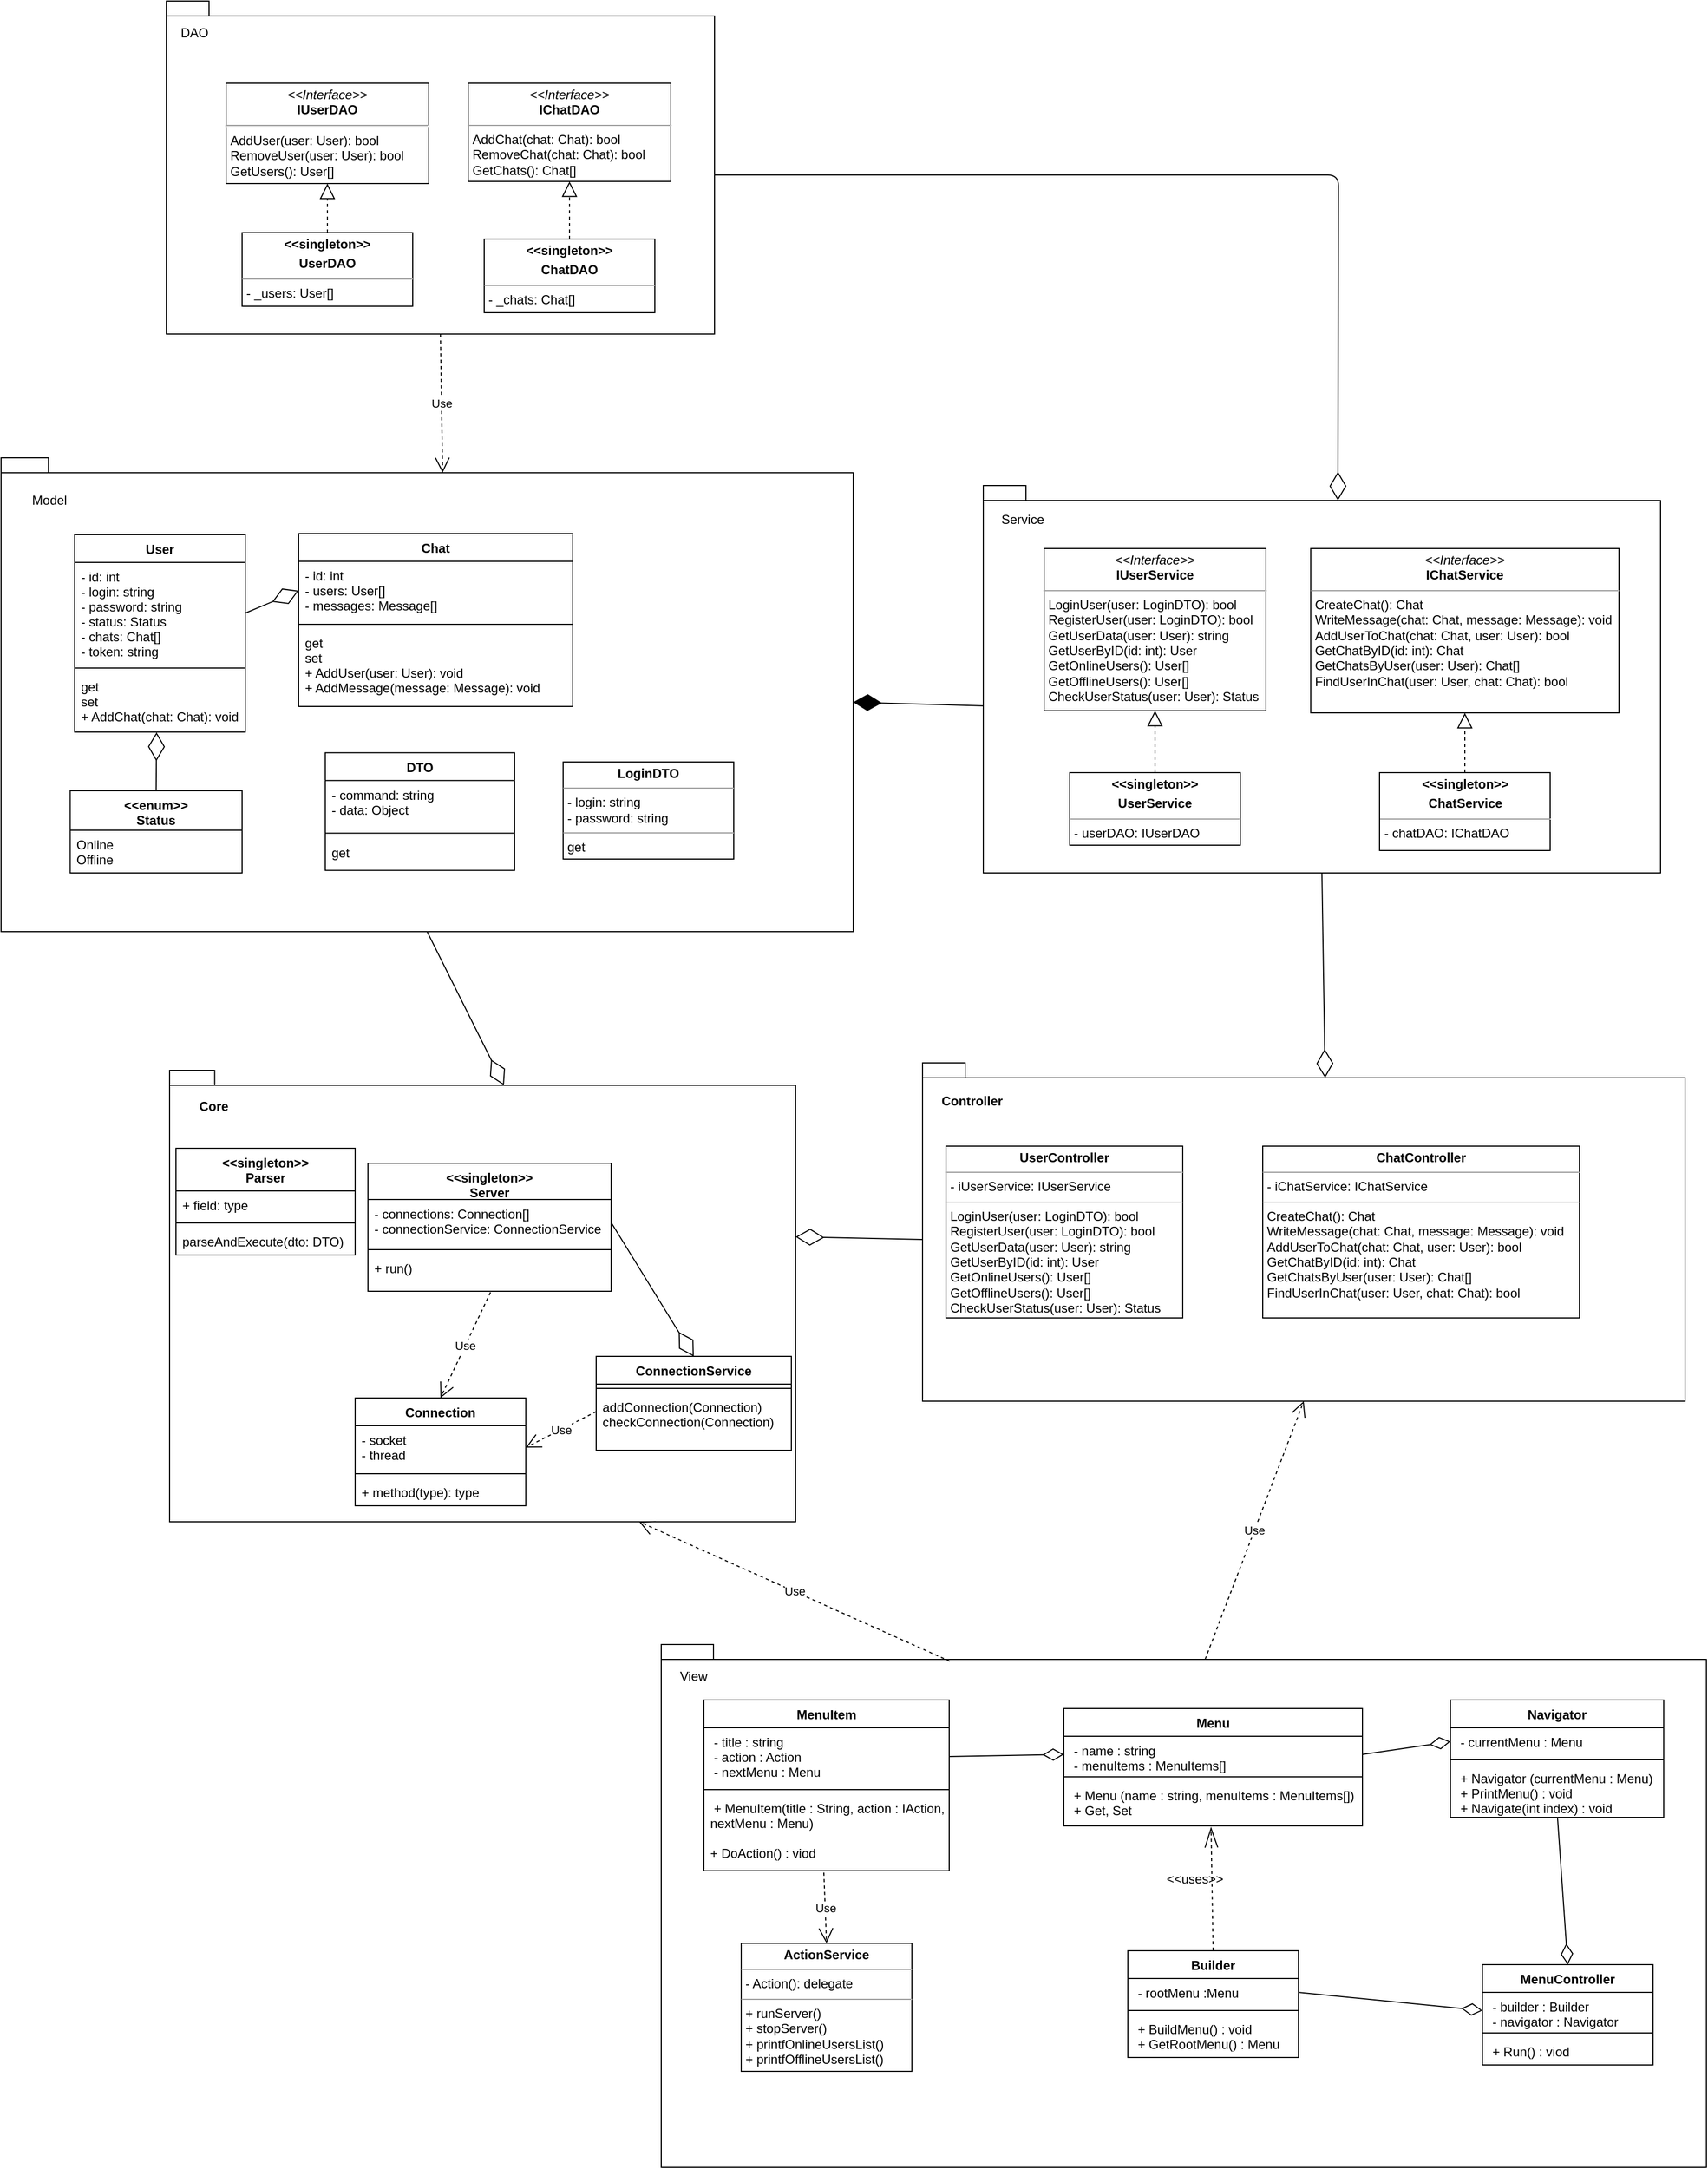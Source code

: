 <mxfile version="12.6.5" type="device"><diagram id="kiEcuLjf6N3Q2EU-FBLs" name="Страница 1"><mxGraphModel dx="1826" dy="1280" grid="0" gridSize="10" guides="1" tooltips="1" connect="1" arrows="1" fold="1" page="0" pageScale="1" pageWidth="850" pageHeight="1100" math="0" shadow="0"><root><mxCell id="0"/><mxCell id="1" parent="0"/><mxCell id="7y29lRlnEOinnh72YiJq-1" value="" style="group" parent="1" vertex="1" connectable="0"><mxGeometry x="915" y="705" width="715" height="317" as="geometry"/></mxCell><mxCell id="4r-FscN_zs-Lbus5w258-18" value="" style="shape=folder;fontStyle=1;spacingTop=10;tabWidth=40;tabHeight=14;tabPosition=left;html=1;" parent="7y29lRlnEOinnh72YiJq-1" vertex="1"><mxGeometry width="715" height="317" as="geometry"/></mxCell><mxCell id="4r-FscN_zs-Lbus5w258-19" value="&lt;b&gt;Controller&lt;/b&gt;" style="text;html=1;align=center;verticalAlign=middle;resizable=0;points=[];autosize=1;" parent="7y29lRlnEOinnh72YiJq-1" vertex="1"><mxGeometry x="12" y="27" width="67" height="18" as="geometry"/></mxCell><mxCell id="ElW2jTiIY2IO2_LXhHRh-6" value="" style="group" parent="1" vertex="1" connectable="0"><mxGeometry x="51" y="138" width="799" height="444" as="geometry"/></mxCell><mxCell id="ElW2jTiIY2IO2_LXhHRh-4" value="" style="shape=folder;fontStyle=1;spacingTop=10;tabWidth=40;tabHeight=14;tabPosition=left;html=1;" parent="ElW2jTiIY2IO2_LXhHRh-6" vertex="1"><mxGeometry width="799" height="444" as="geometry"/></mxCell><mxCell id="ElW2jTiIY2IO2_LXhHRh-5" value="Model" style="text;html=1;strokeColor=none;fillColor=none;align=center;verticalAlign=middle;whiteSpace=wrap;rounded=0;" parent="ElW2jTiIY2IO2_LXhHRh-6" vertex="1"><mxGeometry x="25.349" y="29.39" width="40.558" height="20.993" as="geometry"/></mxCell><mxCell id="pFLR68CZF7NKNV6ZH1vd-1" value="User" style="swimlane;fontStyle=1;align=center;verticalAlign=top;childLayout=stackLayout;horizontal=1;startSize=26;horizontalStack=0;resizeParent=1;resizeParentMax=0;resizeLast=0;collapsible=1;marginBottom=0;" parent="1" vertex="1"><mxGeometry x="120" y="210" width="160" height="185" as="geometry"/></mxCell><mxCell id="pFLR68CZF7NKNV6ZH1vd-2" value="- id: int&#10;- login: string&#10;- password: string&#10;- status: Status&#10;- chats: Chat[]&#10;- token: string" style="text;strokeColor=none;fillColor=none;align=left;verticalAlign=top;spacingLeft=4;spacingRight=4;overflow=hidden;rotatable=0;points=[[0,0.5],[1,0.5]];portConstraint=eastwest;" parent="pFLR68CZF7NKNV6ZH1vd-1" vertex="1"><mxGeometry y="26" width="160" height="95" as="geometry"/></mxCell><mxCell id="pFLR68CZF7NKNV6ZH1vd-3" value="" style="line;strokeWidth=1;fillColor=none;align=left;verticalAlign=middle;spacingTop=-1;spacingLeft=3;spacingRight=3;rotatable=0;labelPosition=right;points=[];portConstraint=eastwest;" parent="pFLR68CZF7NKNV6ZH1vd-1" vertex="1"><mxGeometry y="121" width="160" height="8" as="geometry"/></mxCell><mxCell id="pFLR68CZF7NKNV6ZH1vd-4" value="get&#10;set&#10;+ AddChat(chat: Chat): void&#10;" style="text;strokeColor=none;fillColor=none;align=left;verticalAlign=top;spacingLeft=4;spacingRight=4;overflow=hidden;rotatable=0;points=[[0,0.5],[1,0.5]];portConstraint=eastwest;" parent="pFLR68CZF7NKNV6ZH1vd-1" vertex="1"><mxGeometry y="129" width="160" height="56" as="geometry"/></mxCell><mxCell id="pFLR68CZF7NKNV6ZH1vd-5" value="Chat" style="swimlane;fontStyle=1;align=center;verticalAlign=top;childLayout=stackLayout;horizontal=1;startSize=26;horizontalStack=0;resizeParent=1;resizeParentMax=0;resizeLast=0;collapsible=1;marginBottom=0;" parent="1" vertex="1"><mxGeometry x="330" y="209" width="257" height="162" as="geometry"/></mxCell><mxCell id="pFLR68CZF7NKNV6ZH1vd-6" value="- id: int&#10;- users: User[]&#10;- messages: Message[]" style="text;strokeColor=none;fillColor=none;align=left;verticalAlign=top;spacingLeft=4;spacingRight=4;overflow=hidden;rotatable=0;points=[[0,0.5],[1,0.5]];portConstraint=eastwest;" parent="pFLR68CZF7NKNV6ZH1vd-5" vertex="1"><mxGeometry y="26" width="257" height="55" as="geometry"/></mxCell><mxCell id="pFLR68CZF7NKNV6ZH1vd-7" value="" style="line;strokeWidth=1;fillColor=none;align=left;verticalAlign=middle;spacingTop=-1;spacingLeft=3;spacingRight=3;rotatable=0;labelPosition=right;points=[];portConstraint=eastwest;" parent="pFLR68CZF7NKNV6ZH1vd-5" vertex="1"><mxGeometry y="81" width="257" height="8" as="geometry"/></mxCell><mxCell id="pFLR68CZF7NKNV6ZH1vd-8" value="get&#10;set&#10;+ AddUser(user: User): void&#10;+ AddMessage(message: Message): void" style="text;strokeColor=none;fillColor=none;align=left;verticalAlign=top;spacingLeft=4;spacingRight=4;overflow=hidden;rotatable=0;points=[[0,0.5],[1,0.5]];portConstraint=eastwest;" parent="pFLR68CZF7NKNV6ZH1vd-5" vertex="1"><mxGeometry y="89" width="257" height="73" as="geometry"/></mxCell><mxCell id="pFLR68CZF7NKNV6ZH1vd-9" value="Message" style="swimlane;fontStyle=1;align=center;verticalAlign=top;childLayout=stackLayout;horizontal=1;startSize=26;horizontalStack=0;resizeParent=1;resizeParentMax=0;resizeLast=0;collapsible=1;marginBottom=0;" parent="1" vertex="1"><mxGeometry x="1350" y="322" width="160" height="138" as="geometry"/></mxCell><mxCell id="pFLR68CZF7NKNV6ZH1vd-10" value="- id: int&#10;- time: DateTime&#10;- author: User&#10;- text: string" style="text;strokeColor=none;fillColor=none;align=left;verticalAlign=top;spacingLeft=4;spacingRight=4;overflow=hidden;rotatable=0;points=[[0,0.5],[1,0.5]];portConstraint=eastwest;" parent="pFLR68CZF7NKNV6ZH1vd-9" vertex="1"><mxGeometry y="26" width="160" height="66" as="geometry"/></mxCell><mxCell id="pFLR68CZF7NKNV6ZH1vd-11" value="" style="line;strokeWidth=1;fillColor=none;align=left;verticalAlign=middle;spacingTop=-1;spacingLeft=3;spacingRight=3;rotatable=0;labelPosition=right;points=[];portConstraint=eastwest;" parent="pFLR68CZF7NKNV6ZH1vd-9" vertex="1"><mxGeometry y="92" width="160" height="8" as="geometry"/></mxCell><mxCell id="pFLR68CZF7NKNV6ZH1vd-12" value="get&#10;set" style="text;strokeColor=none;fillColor=none;align=left;verticalAlign=top;spacingLeft=4;spacingRight=4;overflow=hidden;rotatable=0;points=[[0,0.5],[1,0.5]];portConstraint=eastwest;" parent="pFLR68CZF7NKNV6ZH1vd-9" vertex="1"><mxGeometry y="100" width="160" height="38" as="geometry"/></mxCell><mxCell id="ElW2jTiIY2IO2_LXhHRh-1" value="" style="endArrow=diamondThin;endFill=1;endSize=24;html=1;entryX=0;entryY=0;entryDx=799;entryDy=229;exitX=0;exitY=0.5;exitDx=0;exitDy=0;entryPerimeter=0;" parent="1" source="pFLR68CZF7NKNV6ZH1vd-10" target="ElW2jTiIY2IO2_LXhHRh-4" edge="1"><mxGeometry width="160" relative="1" as="geometry"><mxPoint x="663" y="281" as="sourcePoint"/><mxPoint x="823" y="281" as="targetPoint"/></mxGeometry></mxCell><mxCell id="ElW2jTiIY2IO2_LXhHRh-2" value="" style="endArrow=diamondThin;endFill=0;endSize=24;html=1;entryX=0;entryY=0.5;entryDx=0;entryDy=0;exitX=1;exitY=0.5;exitDx=0;exitDy=0;" parent="1" source="pFLR68CZF7NKNV6ZH1vd-2" target="pFLR68CZF7NKNV6ZH1vd-6" edge="1"><mxGeometry width="160" relative="1" as="geometry"><mxPoint x="255" y="269" as="sourcePoint"/><mxPoint x="415" y="269" as="targetPoint"/></mxGeometry></mxCell><mxCell id="ElW2jTiIY2IO2_LXhHRh-11" value="" style="group" parent="1" vertex="1" connectable="0"><mxGeometry x="206" y="-290" width="514" height="312" as="geometry"/></mxCell><mxCell id="ElW2jTiIY2IO2_LXhHRh-7" value="" style="shape=folder;fontStyle=1;spacingTop=10;tabWidth=40;tabHeight=14;tabPosition=left;html=1;" parent="ElW2jTiIY2IO2_LXhHRh-11" vertex="1"><mxGeometry width="514" height="312" as="geometry"/></mxCell><mxCell id="ElW2jTiIY2IO2_LXhHRh-8" value="DAO" style="text;html=1;strokeColor=none;fillColor=none;align=center;verticalAlign=middle;whiteSpace=wrap;rounded=0;" parent="ElW2jTiIY2IO2_LXhHRh-11" vertex="1"><mxGeometry x="15.204" y="23.597" width="23.39" height="13.109" as="geometry"/></mxCell><mxCell id="ElW2jTiIY2IO2_LXhHRh-20" value="&lt;p style=&quot;margin: 0px ; margin-top: 4px ; text-align: center&quot;&gt;&lt;i&gt;&amp;lt;&amp;lt;Interface&amp;gt;&amp;gt;&lt;/i&gt;&lt;br&gt;&lt;b&gt;IUserDAO&lt;/b&gt;&lt;/p&gt;&lt;hr&gt;&lt;p style=&quot;margin: 0px ; margin-left: 4px&quot;&gt;&lt;span&gt;AddUser(user: User): bool&lt;/span&gt;&lt;/p&gt;&lt;p style=&quot;margin: 0px ; margin-left: 4px&quot;&gt;&lt;span&gt;RemoveUser(user: User): bool&lt;/span&gt;&lt;br&gt;&lt;/p&gt;&lt;p style=&quot;margin: 0px ; margin-left: 4px&quot;&gt;&lt;span&gt;GetUsers(): User[]&lt;/span&gt;&lt;/p&gt;&lt;p style=&quot;margin: 0px ; margin-left: 4px&quot;&gt;&lt;span&gt;&lt;br&gt;&lt;/span&gt;&lt;/p&gt;&lt;p style=&quot;margin: 0px ; margin-left: 4px&quot;&gt;&lt;br&gt;&lt;/p&gt;" style="verticalAlign=top;align=left;overflow=fill;fontSize=12;fontFamily=Helvetica;html=1;" parent="1" vertex="1"><mxGeometry x="262" y="-213" width="190" height="94" as="geometry"/></mxCell><mxCell id="ElW2jTiIY2IO2_LXhHRh-21" value="&lt;p style=&quot;margin: 0px ; margin-top: 4px ; text-align: center&quot;&gt;&lt;i&gt;&amp;lt;&amp;lt;Interface&amp;gt;&amp;gt;&lt;/i&gt;&lt;br&gt;&lt;b&gt;IChatDAO&lt;/b&gt;&lt;/p&gt;&lt;hr size=&quot;1&quot;&gt;&lt;p style=&quot;margin: 0px ; margin-left: 4px&quot;&gt;AddChat(chat: Chat): bool&lt;/p&gt;&lt;p style=&quot;margin: 0px ; margin-left: 4px&quot;&gt;RemoveChat(chat: Chat): bool&lt;/p&gt;&lt;p style=&quot;margin: 0px ; margin-left: 4px&quot;&gt;GetChats(): Chat[]&lt;/p&gt;" style="verticalAlign=top;align=left;overflow=fill;fontSize=12;fontFamily=Helvetica;html=1;" parent="1" vertex="1"><mxGeometry x="489" y="-213" width="190" height="92" as="geometry"/></mxCell><mxCell id="ElW2jTiIY2IO2_LXhHRh-23" value="&lt;p style=&quot;margin: 4px 0px 0px ; text-align: center&quot;&gt;&lt;b&gt;&amp;lt;&amp;lt;singleton&amp;gt;&amp;gt;&lt;/b&gt;&lt;/p&gt;&lt;p style=&quot;margin: 4px 0px 0px ; text-align: center&quot;&gt;&lt;b&gt;UserDAO&lt;/b&gt;&lt;/p&gt;&lt;hr size=&quot;1&quot;&gt;&lt;p style=&quot;margin: 0px 0px 0px 4px&quot;&gt;- _users: User[]&lt;/p&gt;&lt;p style=&quot;margin: 0px 0px 0px 4px&quot;&gt;&lt;br&gt;&lt;/p&gt;" style="verticalAlign=top;align=left;overflow=fill;fontSize=12;fontFamily=Helvetica;html=1;" parent="1" vertex="1"><mxGeometry x="277" y="-73" width="160" height="69" as="geometry"/></mxCell><mxCell id="ElW2jTiIY2IO2_LXhHRh-24" value="&lt;p style=&quot;margin: 4px 0px 0px ; text-align: center&quot;&gt;&lt;b&gt;&amp;lt;&amp;lt;singleton&amp;gt;&amp;gt;&lt;/b&gt;&lt;/p&gt;&lt;p style=&quot;margin: 4px 0px 0px ; text-align: center&quot;&gt;&lt;b&gt;ChatDAO&lt;/b&gt;&lt;/p&gt;&lt;hr size=&quot;1&quot;&gt;&lt;p style=&quot;margin: 0px 0px 0px 4px&quot;&gt;- _chats: Chat[]&lt;/p&gt;&lt;p style=&quot;margin: 0px 0px 0px 4px&quot;&gt;&lt;br&gt;&lt;/p&gt;" style="verticalAlign=top;align=left;overflow=fill;fontSize=12;fontFamily=Helvetica;html=1;" parent="1" vertex="1"><mxGeometry x="504" y="-67" width="160" height="69" as="geometry"/></mxCell><mxCell id="ElW2jTiIY2IO2_LXhHRh-28" value="" style="endArrow=block;dashed=1;endFill=0;endSize=12;html=1;entryX=0.5;entryY=1;entryDx=0;entryDy=0;exitX=0.5;exitY=0;exitDx=0;exitDy=0;" parent="1" source="ElW2jTiIY2IO2_LXhHRh-23" target="ElW2jTiIY2IO2_LXhHRh-20" edge="1"><mxGeometry width="160" relative="1" as="geometry"><mxPoint x="411" y="33" as="sourcePoint"/><mxPoint x="571" y="33" as="targetPoint"/></mxGeometry></mxCell><mxCell id="ElW2jTiIY2IO2_LXhHRh-29" value="" style="endArrow=block;dashed=1;endFill=0;endSize=12;html=1;entryX=0.5;entryY=1;entryDx=0;entryDy=0;exitX=0.5;exitY=0;exitDx=0;exitDy=0;" parent="1" source="ElW2jTiIY2IO2_LXhHRh-24" target="ElW2jTiIY2IO2_LXhHRh-21" edge="1"><mxGeometry width="160" relative="1" as="geometry"><mxPoint x="600" y="22" as="sourcePoint"/><mxPoint x="760" y="22" as="targetPoint"/></mxGeometry></mxCell><mxCell id="ElW2jTiIY2IO2_LXhHRh-33" value="" style="group" parent="1" vertex="1" connectable="0"><mxGeometry x="972" y="164" width="635" height="363" as="geometry"/></mxCell><mxCell id="ElW2jTiIY2IO2_LXhHRh-31" value="" style="shape=folder;fontStyle=1;spacingTop=10;tabWidth=40;tabHeight=14;tabPosition=left;html=1;" parent="ElW2jTiIY2IO2_LXhHRh-33" vertex="1"><mxGeometry width="635" height="363" as="geometry"/></mxCell><mxCell id="ElW2jTiIY2IO2_LXhHRh-32" value="Service" style="text;html=1;strokeColor=none;fillColor=none;align=center;verticalAlign=middle;whiteSpace=wrap;rounded=0;" parent="ElW2jTiIY2IO2_LXhHRh-33" vertex="1"><mxGeometry x="15.488" y="22.866" width="44.251" height="19.055" as="geometry"/></mxCell><mxCell id="ElW2jTiIY2IO2_LXhHRh-34" value="&lt;p style=&quot;margin: 0px ; margin-top: 4px ; text-align: center&quot;&gt;&lt;i&gt;&amp;lt;&amp;lt;Interface&amp;gt;&amp;gt;&lt;/i&gt;&lt;br&gt;&lt;b&gt;IUserService&lt;/b&gt;&lt;/p&gt;&lt;hr size=&quot;1&quot;&gt;&lt;p style=&quot;margin: 0px ; margin-left: 4px&quot;&gt;LoginUser(user: LoginDTO): bool&lt;/p&gt;&lt;p style=&quot;margin: 0px ; margin-left: 4px&quot;&gt;RegisterUser(user: LoginDTO): bool&lt;/p&gt;&lt;p style=&quot;margin: 0px ; margin-left: 4px&quot;&gt;GetUserData(user: User): string&lt;/p&gt;&lt;p style=&quot;margin: 0px ; margin-left: 4px&quot;&gt;GetUserByID(id: int): User&lt;/p&gt;&lt;p style=&quot;margin: 0px ; margin-left: 4px&quot;&gt;GetOnlineUsers(): User[]&lt;/p&gt;&lt;p style=&quot;margin: 0px ; margin-left: 4px&quot;&gt;GetOfflineUsers(): User[]&lt;/p&gt;&lt;p style=&quot;margin: 0px ; margin-left: 4px&quot;&gt;CheckUserStatus(user: User): Status&lt;/p&gt;" style="verticalAlign=top;align=left;overflow=fill;fontSize=12;fontFamily=Helvetica;html=1;" parent="1" vertex="1"><mxGeometry x="1029" y="223" width="208" height="152" as="geometry"/></mxCell><mxCell id="ElW2jTiIY2IO2_LXhHRh-44" value="" style="endArrow=diamondThin;endFill=0;endSize=24;html=1;entryX=0.48;entryY=1.004;entryDx=0;entryDy=0;exitX=0.5;exitY=0;exitDx=0;exitDy=0;entryPerimeter=0;" parent="1" source="ElW2jTiIY2IO2_LXhHRh-40" target="pFLR68CZF7NKNV6ZH1vd-4" edge="1"><mxGeometry width="160" relative="1" as="geometry"><mxPoint x="158" y="377" as="sourcePoint"/><mxPoint x="318" y="377" as="targetPoint"/></mxGeometry></mxCell><mxCell id="ElW2jTiIY2IO2_LXhHRh-45" value="&lt;p style=&quot;margin: 0px ; margin-top: 4px ; text-align: center&quot;&gt;&lt;i&gt;&amp;lt;&amp;lt;Interface&amp;gt;&amp;gt;&lt;/i&gt;&lt;br&gt;&lt;b&gt;IChatService&lt;/b&gt;&lt;/p&gt;&lt;hr size=&quot;1&quot;&gt;&lt;p style=&quot;margin: 0px ; margin-left: 4px&quot;&gt;CreateChat(): Chat&lt;/p&gt;&lt;p style=&quot;margin: 0px ; margin-left: 4px&quot;&gt;WriteMessage(chat: Chat, message: Message): void&lt;/p&gt;&lt;p style=&quot;margin: 0px ; margin-left: 4px&quot;&gt;AddUserToChat(chat: Chat, user: User): bool&lt;/p&gt;&lt;p style=&quot;margin: 0px ; margin-left: 4px&quot;&gt;GetChatByID(id: int): Chat&lt;/p&gt;&lt;p style=&quot;margin: 0px ; margin-left: 4px&quot;&gt;GetChatsByUser(user: User): Chat[]&lt;/p&gt;&lt;p style=&quot;margin: 0px ; margin-left: 4px&quot;&gt;FindUserInChat(user: User, chat: Chat): bool&lt;/p&gt;&lt;p style=&quot;margin: 0px ; margin-left: 4px&quot;&gt;&lt;br&gt;&lt;/p&gt;&lt;p style=&quot;margin: 0px ; margin-left: 4px&quot;&gt;&lt;br&gt;&lt;/p&gt;" style="verticalAlign=top;align=left;overflow=fill;fontSize=12;fontFamily=Helvetica;html=1;" parent="1" vertex="1"><mxGeometry x="1279" y="223" width="289" height="154" as="geometry"/></mxCell><mxCell id="ElW2jTiIY2IO2_LXhHRh-46" value="&lt;p style=&quot;margin: 0px ; margin-top: 4px ; text-align: center&quot;&gt;&lt;b&gt;&amp;lt;&amp;lt;singleton&amp;gt;&amp;gt;&lt;/b&gt;&lt;/p&gt;&lt;p style=&quot;margin: 0px ; margin-top: 4px ; text-align: center&quot;&gt;&lt;b&gt;UserService&lt;/b&gt;&lt;br&gt;&lt;/p&gt;&lt;hr size=&quot;1&quot;&gt;&lt;p style=&quot;margin: 0px ; margin-left: 4px&quot;&gt;- userDAO: IUserDAO&lt;/p&gt;" style="verticalAlign=top;align=left;overflow=fill;fontSize=12;fontFamily=Helvetica;html=1;" parent="1" vertex="1"><mxGeometry x="1053" y="433" width="160" height="68" as="geometry"/></mxCell><mxCell id="ElW2jTiIY2IO2_LXhHRh-47" value="" style="endArrow=block;dashed=1;endFill=0;endSize=12;html=1;entryX=0.5;entryY=1;entryDx=0;entryDy=0;exitX=0.5;exitY=0;exitDx=0;exitDy=0;" parent="1" source="ElW2jTiIY2IO2_LXhHRh-46" target="ElW2jTiIY2IO2_LXhHRh-34" edge="1"><mxGeometry width="160" relative="1" as="geometry"><mxPoint x="1088" y="399" as="sourcePoint"/><mxPoint x="1248" y="399" as="targetPoint"/></mxGeometry></mxCell><mxCell id="ElW2jTiIY2IO2_LXhHRh-49" value="&lt;p style=&quot;margin: 0px ; margin-top: 4px ; text-align: center&quot;&gt;&lt;b&gt;&amp;lt;&amp;lt;singleton&amp;gt;&amp;gt;&lt;/b&gt;&lt;/p&gt;&lt;p style=&quot;margin: 0px ; margin-top: 4px ; text-align: center&quot;&gt;&lt;b&gt;ChatService&lt;/b&gt;&lt;br&gt;&lt;/p&gt;&lt;hr size=&quot;1&quot;&gt;&lt;p style=&quot;margin: 0px ; margin-left: 4px&quot;&gt;- chatDAO: IChatDAO&lt;/p&gt;" style="verticalAlign=top;align=left;overflow=fill;fontSize=12;fontFamily=Helvetica;html=1;" parent="1" vertex="1"><mxGeometry x="1343.5" y="433" width="160" height="73" as="geometry"/></mxCell><mxCell id="ElW2jTiIY2IO2_LXhHRh-50" value="" style="endArrow=block;dashed=1;endFill=0;endSize=12;html=1;entryX=0.5;entryY=1;entryDx=0;entryDy=0;exitX=0.5;exitY=0;exitDx=0;exitDy=0;" parent="1" source="ElW2jTiIY2IO2_LXhHRh-49" target="ElW2jTiIY2IO2_LXhHRh-45" edge="1"><mxGeometry width="160" relative="1" as="geometry"><mxPoint x="1464" y="387" as="sourcePoint"/><mxPoint x="1624" y="387" as="targetPoint"/></mxGeometry></mxCell><mxCell id="ElW2jTiIY2IO2_LXhHRh-52" value="" style="endArrow=diamondThin;endFill=0;endSize=24;html=1;entryX=0;entryY=0;entryDx=332.5;entryDy=14;entryPerimeter=0;exitX=0;exitY=0;exitDx=514;exitDy=163;exitPerimeter=0;" parent="1" source="ElW2jTiIY2IO2_LXhHRh-7" target="ElW2jTiIY2IO2_LXhHRh-31" edge="1"><mxGeometry width="160" relative="1" as="geometry"><mxPoint x="974" y="-5" as="sourcePoint"/><mxPoint x="1134" y="-5" as="targetPoint"/><Array as="points"><mxPoint x="1305" y="-127"/></Array></mxGeometry></mxCell><mxCell id="ElW2jTiIY2IO2_LXhHRh-53" value="Use" style="endArrow=open;endSize=12;dashed=1;html=1;entryX=0;entryY=0;entryDx=414;entryDy=14;entryPerimeter=0;exitX=0.5;exitY=1;exitDx=0;exitDy=0;exitPerimeter=0;" parent="1" source="ElW2jTiIY2IO2_LXhHRh-7" target="ElW2jTiIY2IO2_LXhHRh-4" edge="1"><mxGeometry width="160" relative="1" as="geometry"><mxPoint x="468" y="83" as="sourcePoint"/><mxPoint x="628" y="83" as="targetPoint"/></mxGeometry></mxCell><mxCell id="ElW2jTiIY2IO2_LXhHRh-40" value="&lt;&lt;enum&gt;&gt;&#10;Status" style="swimlane;fontStyle=1;align=center;verticalAlign=top;childLayout=stackLayout;horizontal=1;startSize=37;horizontalStack=0;resizeParent=1;resizeParentMax=0;resizeLast=0;collapsible=1;marginBottom=0;" parent="1" vertex="1"><mxGeometry x="115.784" y="449.986" width="161.218" height="77.014" as="geometry"/></mxCell><mxCell id="ElW2jTiIY2IO2_LXhHRh-43" value="Online&#10;Offline" style="text;strokeColor=none;fillColor=none;align=left;verticalAlign=top;spacingLeft=4;spacingRight=4;overflow=hidden;rotatable=0;points=[[0,0.5],[1,0.5]];portConstraint=eastwest;" parent="ElW2jTiIY2IO2_LXhHRh-40" vertex="1"><mxGeometry y="37" width="161.218" height="40.014" as="geometry"/></mxCell><mxCell id="4r-FscN_zs-Lbus5w258-15" value="&lt;p style=&quot;margin: 4px 0px 0px ; text-align: center&quot;&gt;&lt;b&gt;UserController&lt;/b&gt;&lt;/p&gt;&lt;hr size=&quot;1&quot;&gt;&lt;p style=&quot;margin: 0px 0px 0px 4px&quot;&gt;- iUserService: IUserService&lt;/p&gt;&lt;hr size=&quot;1&quot;&gt;&lt;p style=&quot;margin: 0px 0px 0px 4px&quot;&gt;LoginUser(user: LoginDTO): bool&lt;/p&gt;&lt;p style=&quot;margin: 0px 0px 0px 4px&quot;&gt;RegisterUser(user: LoginDTO): bool&lt;/p&gt;&lt;p style=&quot;margin: 0px 0px 0px 4px&quot;&gt;GetUserData(user: User): string&lt;/p&gt;&lt;p style=&quot;margin: 0px 0px 0px 4px&quot;&gt;GetUserByID(id: int): User&lt;/p&gt;&lt;p style=&quot;margin: 0px 0px 0px 4px&quot;&gt;GetOnlineUsers(): User[]&lt;/p&gt;&lt;p style=&quot;margin: 0px 0px 0px 4px&quot;&gt;GetOfflineUsers(): User[]&lt;/p&gt;&lt;p style=&quot;margin: 0px 0px 0px 4px&quot;&gt;CheckUserStatus(user: User): Status&lt;/p&gt;" style="verticalAlign=top;align=left;overflow=fill;fontSize=12;fontFamily=Helvetica;html=1;" parent="1" vertex="1"><mxGeometry x="937" y="783" width="222" height="161" as="geometry"/></mxCell><mxCell id="4r-FscN_zs-Lbus5w258-17" value="&lt;p style=&quot;margin: 4px 0px 0px ; text-align: center&quot;&gt;&lt;b&gt;ChatController&lt;/b&gt;&lt;/p&gt;&lt;hr size=&quot;1&quot;&gt;&lt;p style=&quot;margin: 0px 0px 0px 4px&quot;&gt;- iChatService: IChatService&lt;/p&gt;&lt;hr size=&quot;1&quot;&gt;&lt;p style=&quot;margin: 0px 0px 0px 4px&quot;&gt;CreateChat(): Chat&lt;/p&gt;&lt;p style=&quot;margin: 0px 0px 0px 4px&quot;&gt;WriteMessage(chat: Chat, message: Message): void&lt;br&gt;&lt;/p&gt;&lt;p style=&quot;margin: 0px 0px 0px 4px&quot;&gt;AddUserToChat(chat: Chat, user: User): bool&lt;/p&gt;&lt;p style=&quot;margin: 0px 0px 0px 4px&quot;&gt;GetChatByID(id: int): Chat&lt;/p&gt;&lt;p style=&quot;margin: 0px 0px 0px 4px&quot;&gt;GetChatsByUser(user: User): Chat[]&lt;/p&gt;&lt;p style=&quot;margin: 0px 0px 0px 4px&quot;&gt;FindUserInChat(user: User, chat: Chat): bool&lt;br&gt;&lt;/p&gt;&lt;p style=&quot;margin: 0px 0px 0px 4px&quot;&gt;&lt;br&gt;&lt;/p&gt;" style="verticalAlign=top;align=left;overflow=fill;fontSize=12;fontFamily=Helvetica;html=1;" parent="1" vertex="1"><mxGeometry x="1234" y="783" width="297" height="161" as="geometry"/></mxCell><mxCell id="4r-FscN_zs-Lbus5w258-21" value="" style="endArrow=diamondThin;endFill=0;endSize=24;html=1;entryX=0;entryY=0;entryDx=377.5;entryDy=14;entryPerimeter=0;exitX=0.5;exitY=1;exitDx=0;exitDy=0;exitPerimeter=0;" parent="1" source="ElW2jTiIY2IO2_LXhHRh-31" target="4r-FscN_zs-Lbus5w258-18" edge="1"><mxGeometry width="160" relative="1" as="geometry"><mxPoint x="722" y="747" as="sourcePoint"/><mxPoint x="882" y="747" as="targetPoint"/></mxGeometry></mxCell><mxCell id="4r-FscN_zs-Lbus5w258-22" value="" style="shape=folder;fontStyle=1;spacingTop=10;tabWidth=40;tabHeight=14;tabPosition=left;html=1;" parent="1" vertex="1"><mxGeometry x="209" y="712" width="587" height="423" as="geometry"/></mxCell><mxCell id="4r-FscN_zs-Lbus5w258-23" value="&lt;b&gt;Core&lt;/b&gt;" style="text;html=1;align=center;verticalAlign=middle;resizable=0;points=[];autosize=1;" parent="1" vertex="1"><mxGeometry x="231" y="737" width="37" height="18" as="geometry"/></mxCell><mxCell id="4r-FscN_zs-Lbus5w258-24" value="" style="endArrow=diamondThin;endFill=0;endSize=24;html=1;entryX=0;entryY=0;entryDx=313.5;entryDy=14;entryPerimeter=0;exitX=0.5;exitY=1;exitDx=0;exitDy=0;exitPerimeter=0;" parent="1" source="ElW2jTiIY2IO2_LXhHRh-4" target="4r-FscN_zs-Lbus5w258-22" edge="1"><mxGeometry width="160" relative="1" as="geometry"><mxPoint x="28" y="820" as="sourcePoint"/><mxPoint x="188" y="820" as="targetPoint"/></mxGeometry></mxCell><mxCell id="4r-FscN_zs-Lbus5w258-25" value="" style="endArrow=diamondThin;endFill=0;endSize=24;html=1;entryX=0;entryY=0;entryDx=587;entryDy=156;entryPerimeter=0;exitX=0;exitY=0;exitDx=0;exitDy=165.5;exitPerimeter=0;" parent="1" source="4r-FscN_zs-Lbus5w258-18" target="4r-FscN_zs-Lbus5w258-22" edge="1"><mxGeometry width="160" relative="1" as="geometry"><mxPoint x="796" y="1132" as="sourcePoint"/><mxPoint x="956" y="1132" as="targetPoint"/></mxGeometry></mxCell><mxCell id="4r-FscN_zs-Lbus5w258-11" value="&lt;&lt;singleton&gt;&gt;&#10;Parser" style="swimlane;fontStyle=1;align=center;verticalAlign=top;childLayout=stackLayout;horizontal=1;startSize=40;horizontalStack=0;resizeParent=1;resizeParentMax=0;resizeLast=0;collapsible=1;marginBottom=0;" parent="1" vertex="1"><mxGeometry x="215" y="785" width="168" height="100" as="geometry"/></mxCell><mxCell id="4r-FscN_zs-Lbus5w258-12" value="+ field: type" style="text;strokeColor=none;fillColor=none;align=left;verticalAlign=top;spacingLeft=4;spacingRight=4;overflow=hidden;rotatable=0;points=[[0,0.5],[1,0.5]];portConstraint=eastwest;" parent="4r-FscN_zs-Lbus5w258-11" vertex="1"><mxGeometry y="40" width="168" height="26" as="geometry"/></mxCell><mxCell id="4r-FscN_zs-Lbus5w258-13" value="" style="line;strokeWidth=1;fillColor=none;align=left;verticalAlign=middle;spacingTop=-1;spacingLeft=3;spacingRight=3;rotatable=0;labelPosition=right;points=[];portConstraint=eastwest;" parent="4r-FscN_zs-Lbus5w258-11" vertex="1"><mxGeometry y="66" width="168" height="8" as="geometry"/></mxCell><mxCell id="4r-FscN_zs-Lbus5w258-14" value="parseAndExecute(dto: DTO)" style="text;strokeColor=none;fillColor=none;align=left;verticalAlign=top;spacingLeft=4;spacingRight=4;overflow=hidden;rotatable=0;points=[[0,0.5],[1,0.5]];portConstraint=eastwest;" parent="4r-FscN_zs-Lbus5w258-11" vertex="1"><mxGeometry y="74" width="168" height="26" as="geometry"/></mxCell><mxCell id="4r-FscN_zs-Lbus5w258-7" value="&lt;&lt;singleton&gt;&gt;&#10;Server" style="swimlane;fontStyle=1;align=center;verticalAlign=top;childLayout=stackLayout;horizontal=1;startSize=34;horizontalStack=0;resizeParent=1;resizeParentMax=0;resizeLast=0;collapsible=1;marginBottom=0;" parent="1" vertex="1"><mxGeometry x="395" y="799" width="228" height="120" as="geometry"/></mxCell><mxCell id="4r-FscN_zs-Lbus5w258-8" value="- connections: Connection[]&#10;- connectionService: ConnectionService" style="text;strokeColor=none;fillColor=none;align=left;verticalAlign=top;spacingLeft=4;spacingRight=4;overflow=hidden;rotatable=0;points=[[0,0.5],[1,0.5]];portConstraint=eastwest;" parent="4r-FscN_zs-Lbus5w258-7" vertex="1"><mxGeometry y="34" width="228" height="43" as="geometry"/></mxCell><mxCell id="4r-FscN_zs-Lbus5w258-9" value="" style="line;strokeWidth=1;fillColor=none;align=left;verticalAlign=middle;spacingTop=-1;spacingLeft=3;spacingRight=3;rotatable=0;labelPosition=right;points=[];portConstraint=eastwest;" parent="4r-FscN_zs-Lbus5w258-7" vertex="1"><mxGeometry y="77" width="228" height="8" as="geometry"/></mxCell><mxCell id="4r-FscN_zs-Lbus5w258-10" value="+ run()" style="text;strokeColor=none;fillColor=none;align=left;verticalAlign=top;spacingLeft=4;spacingRight=4;overflow=hidden;rotatable=0;points=[[0,0.5],[1,0.5]];portConstraint=eastwest;" parent="4r-FscN_zs-Lbus5w258-7" vertex="1"><mxGeometry y="85" width="228" height="35" as="geometry"/></mxCell><mxCell id="4r-FscN_zs-Lbus5w258-3" value="Connection" style="swimlane;fontStyle=1;align=center;verticalAlign=top;childLayout=stackLayout;horizontal=1;startSize=26;horizontalStack=0;resizeParent=1;resizeParentMax=0;resizeLast=0;collapsible=1;marginBottom=0;" parent="1" vertex="1"><mxGeometry x="383" y="1019" width="160" height="101" as="geometry"/></mxCell><mxCell id="4r-FscN_zs-Lbus5w258-4" value="- socket&#10;- thread" style="text;strokeColor=none;fillColor=none;align=left;verticalAlign=top;spacingLeft=4;spacingRight=4;overflow=hidden;rotatable=0;points=[[0,0.5],[1,0.5]];portConstraint=eastwest;" parent="4r-FscN_zs-Lbus5w258-3" vertex="1"><mxGeometry y="26" width="160" height="41" as="geometry"/></mxCell><mxCell id="4r-FscN_zs-Lbus5w258-5" value="" style="line;strokeWidth=1;fillColor=none;align=left;verticalAlign=middle;spacingTop=-1;spacingLeft=3;spacingRight=3;rotatable=0;labelPosition=right;points=[];portConstraint=eastwest;" parent="4r-FscN_zs-Lbus5w258-3" vertex="1"><mxGeometry y="67" width="160" height="8" as="geometry"/></mxCell><mxCell id="4r-FscN_zs-Lbus5w258-6" value="+ method(type): type" style="text;strokeColor=none;fillColor=none;align=left;verticalAlign=top;spacingLeft=4;spacingRight=4;overflow=hidden;rotatable=0;points=[[0,0.5],[1,0.5]];portConstraint=eastwest;" parent="4r-FscN_zs-Lbus5w258-3" vertex="1"><mxGeometry y="75" width="160" height="26" as="geometry"/></mxCell><mxCell id="4r-FscN_zs-Lbus5w258-26" value="ConnectionService" style="swimlane;fontStyle=1;align=center;verticalAlign=top;childLayout=stackLayout;horizontal=1;startSize=26;horizontalStack=0;resizeParent=1;resizeParentMax=0;resizeLast=0;collapsible=1;marginBottom=0;" parent="1" vertex="1"><mxGeometry x="609" y="980" width="183" height="88" as="geometry"/></mxCell><mxCell id="4r-FscN_zs-Lbus5w258-28" value="" style="line;strokeWidth=1;fillColor=none;align=left;verticalAlign=middle;spacingTop=-1;spacingLeft=3;spacingRight=3;rotatable=0;labelPosition=right;points=[];portConstraint=eastwest;" parent="4r-FscN_zs-Lbus5w258-26" vertex="1"><mxGeometry y="26" width="183" height="8" as="geometry"/></mxCell><mxCell id="4r-FscN_zs-Lbus5w258-29" value="addConnection(Connection)&#10;checkConnection(Connection)&#10;" style="text;strokeColor=none;fillColor=none;align=left;verticalAlign=top;spacingLeft=4;spacingRight=4;overflow=hidden;rotatable=0;points=[[0,0.5],[1,0.5]];portConstraint=eastwest;" parent="4r-FscN_zs-Lbus5w258-26" vertex="1"><mxGeometry y="34" width="183" height="54" as="geometry"/></mxCell><mxCell id="4r-FscN_zs-Lbus5w258-31" value="" style="endArrow=diamondThin;endFill=0;endSize=24;html=1;entryX=0.5;entryY=0;entryDx=0;entryDy=0;exitX=1;exitY=0.5;exitDx=0;exitDy=0;" parent="1" source="4r-FscN_zs-Lbus5w258-8" target="4r-FscN_zs-Lbus5w258-26" edge="1"><mxGeometry width="160" relative="1" as="geometry"><mxPoint x="875" y="1038" as="sourcePoint"/><mxPoint x="1035" y="1038" as="targetPoint"/></mxGeometry></mxCell><mxCell id="4r-FscN_zs-Lbus5w258-32" value="Use" style="endArrow=open;endSize=12;dashed=1;html=1;exitX=0.504;exitY=1.029;exitDx=0;exitDy=0;exitPerimeter=0;entryX=0.5;entryY=0;entryDx=0;entryDy=0;" parent="1" source="4r-FscN_zs-Lbus5w258-10" target="4r-FscN_zs-Lbus5w258-3" edge="1"><mxGeometry width="160" relative="1" as="geometry"><mxPoint x="376" y="1236" as="sourcePoint"/><mxPoint x="536" y="1236" as="targetPoint"/></mxGeometry></mxCell><mxCell id="4r-FscN_zs-Lbus5w258-33" value="Use" style="endArrow=open;endSize=12;dashed=1;html=1;exitX=0.001;exitY=0.327;exitDx=0;exitDy=0;exitPerimeter=0;entryX=1;entryY=0.5;entryDx=0;entryDy=0;" parent="1" source="4r-FscN_zs-Lbus5w258-29" target="4r-FscN_zs-Lbus5w258-4" edge="1"><mxGeometry width="160" relative="1" as="geometry"><mxPoint x="644" y="1155" as="sourcePoint"/><mxPoint x="804" y="1155" as="targetPoint"/></mxGeometry></mxCell><mxCell id="pFLR68CZF7NKNV6ZH1vd-13" value="DTO" style="swimlane;fontStyle=1;align=center;verticalAlign=top;childLayout=stackLayout;horizontal=1;startSize=26;horizontalStack=0;resizeParent=1;resizeParentMax=0;resizeLast=0;collapsible=1;marginBottom=0;" parent="1" vertex="1"><mxGeometry x="354.999" y="414.335" width="177.531" height="110.332" as="geometry"/></mxCell><mxCell id="pFLR68CZF7NKNV6ZH1vd-14" value="- command: string&#10;- data: Object&#10;" style="text;strokeColor=none;fillColor=none;align=left;verticalAlign=top;spacingLeft=4;spacingRight=4;overflow=hidden;rotatable=0;points=[[0,0.5],[1,0.5]];portConstraint=eastwest;" parent="pFLR68CZF7NKNV6ZH1vd-13" vertex="1"><mxGeometry y="26" width="177.531" height="44.977" as="geometry"/></mxCell><mxCell id="pFLR68CZF7NKNV6ZH1vd-15" value="" style="line;strokeWidth=1;fillColor=none;align=left;verticalAlign=middle;spacingTop=-1;spacingLeft=3;spacingRight=3;rotatable=0;labelPosition=right;points=[];portConstraint=eastwest;" parent="pFLR68CZF7NKNV6ZH1vd-13" vertex="1"><mxGeometry y="70.977" width="177.531" height="8.995" as="geometry"/></mxCell><mxCell id="pFLR68CZF7NKNV6ZH1vd-16" value="get" style="text;strokeColor=none;fillColor=none;align=left;verticalAlign=top;spacingLeft=4;spacingRight=4;overflow=hidden;rotatable=0;points=[[0,0.5],[1,0.5]];portConstraint=eastwest;" parent="pFLR68CZF7NKNV6ZH1vd-13" vertex="1"><mxGeometry y="79.972" width="177.531" height="30.359" as="geometry"/></mxCell><mxCell id="JNzbWh2ZJyLTje1GLzLh-1" value="&lt;p style=&quot;margin: 0px ; margin-top: 4px ; text-align: center&quot;&gt;&lt;b&gt;LoginDTO&lt;/b&gt;&lt;/p&gt;&lt;hr size=&quot;1&quot;&gt;&lt;p style=&quot;margin: 0px ; margin-left: 4px&quot;&gt;- login: string&lt;/p&gt;&lt;p style=&quot;margin: 0px ; margin-left: 4px&quot;&gt;- password: string&lt;/p&gt;&lt;hr size=&quot;1&quot;&gt;&lt;p style=&quot;margin: 0px ; margin-left: 4px&quot;&gt;get&lt;/p&gt;" style="verticalAlign=top;align=left;overflow=fill;fontSize=12;fontFamily=Helvetica;html=1;" parent="1" vertex="1"><mxGeometry x="578" y="423" width="160" height="91" as="geometry"/></mxCell><mxCell id="CKJGs056QpO4CmeXK2OV-1" value="" style="group" parent="1" vertex="1" connectable="0"><mxGeometry x="670" y="1250" width="980" height="490" as="geometry"/></mxCell><mxCell id="CKJGs056QpO4CmeXK2OV-2" value="" style="shape=folder;fontStyle=1;spacingTop=10;tabWidth=40;tabHeight=14;tabPosition=left;html=1;" parent="CKJGs056QpO4CmeXK2OV-1" vertex="1"><mxGeometry width="980" height="490" as="geometry"/></mxCell><mxCell id="CKJGs056QpO4CmeXK2OV-3" value="View" style="text;html=1;align=center;verticalAlign=middle;resizable=0;points=[];autosize=1;" parent="CKJGs056QpO4CmeXK2OV-1" vertex="1"><mxGeometry x="10" y="20" width="40" height="20" as="geometry"/></mxCell><mxCell id="CKJGs056QpO4CmeXK2OV-4" value="&lt;p style=&quot;margin: 0px ; margin-top: 4px ; text-align: center&quot;&gt;&lt;b&gt;ActionService&lt;/b&gt;&lt;/p&gt;&lt;hr size=&quot;1&quot;&gt;&lt;p style=&quot;margin: 0px ; margin-left: 4px&quot;&gt;- Action(): delegate&lt;/p&gt;&lt;hr size=&quot;1&quot;&gt;&lt;p style=&quot;margin: 0px ; margin-left: 4px&quot;&gt;+ runServer()&lt;/p&gt;&lt;p style=&quot;margin: 0px ; margin-left: 4px&quot;&gt;+ stopServer()&lt;/p&gt;&lt;p style=&quot;margin: 0px ; margin-left: 4px&quot;&gt;+ printfOnlineUsersList()&lt;/p&gt;&lt;p style=&quot;margin: 0px ; margin-left: 4px&quot;&gt;+ printfOfflineUsersList()&lt;/p&gt;" style="verticalAlign=top;align=left;overflow=fill;fontSize=12;fontFamily=Helvetica;html=1;" parent="CKJGs056QpO4CmeXK2OV-1" vertex="1"><mxGeometry x="75" y="280" width="160" height="120" as="geometry"/></mxCell><mxCell id="CKJGs056QpO4CmeXK2OV-5" value="Navigator" style="swimlane;fontStyle=1;align=center;verticalAlign=top;childLayout=stackLayout;horizontal=1;startSize=26;horizontalStack=0;resizeParent=1;resizeParentMax=0;resizeLast=0;collapsible=1;marginBottom=0;" parent="1" vertex="1"><mxGeometry x="1410" y="1302" width="200" height="110" as="geometry"/></mxCell><mxCell id="CKJGs056QpO4CmeXK2OV-6" value=" - currentMenu : Menu" style="text;strokeColor=none;fillColor=none;align=left;verticalAlign=top;spacingLeft=4;spacingRight=4;overflow=hidden;rotatable=0;points=[[0,0.5],[1,0.5]];portConstraint=eastwest;" parent="CKJGs056QpO4CmeXK2OV-5" vertex="1"><mxGeometry y="26" width="200" height="26" as="geometry"/></mxCell><mxCell id="CKJGs056QpO4CmeXK2OV-7" value="" style="line;strokeWidth=1;fillColor=none;align=left;verticalAlign=middle;spacingTop=-1;spacingLeft=3;spacingRight=3;rotatable=0;labelPosition=right;points=[];portConstraint=eastwest;" parent="CKJGs056QpO4CmeXK2OV-5" vertex="1"><mxGeometry y="52" width="200" height="8" as="geometry"/></mxCell><mxCell id="CKJGs056QpO4CmeXK2OV-8" value=" + Navigator (currentMenu : Menu)&#10; + PrintMenu() : void &#10; + Navigate(int index) : void&#10;" style="text;strokeColor=none;fillColor=none;align=left;verticalAlign=top;spacingLeft=4;spacingRight=4;overflow=hidden;rotatable=0;points=[[0,0.5],[1,0.5]];portConstraint=eastwest;" parent="CKJGs056QpO4CmeXK2OV-5" vertex="1"><mxGeometry y="60" width="200" height="50" as="geometry"/></mxCell><mxCell id="CKJGs056QpO4CmeXK2OV-9" value="MenuController" style="swimlane;fontStyle=1;align=center;verticalAlign=top;childLayout=stackLayout;horizontal=1;startSize=26;horizontalStack=0;resizeParent=1;resizeParentMax=0;resizeLast=0;collapsible=1;marginBottom=0;" parent="1" vertex="1"><mxGeometry x="1440" y="1550" width="160" height="94" as="geometry"/></mxCell><mxCell id="CKJGs056QpO4CmeXK2OV-10" value=" - builder : Builder&#10; - navigator : Navigator&#10;" style="text;strokeColor=none;fillColor=none;align=left;verticalAlign=top;spacingLeft=4;spacingRight=4;overflow=hidden;rotatable=0;points=[[0,0.5],[1,0.5]];portConstraint=eastwest;" parent="CKJGs056QpO4CmeXK2OV-9" vertex="1"><mxGeometry y="26" width="160" height="34" as="geometry"/></mxCell><mxCell id="CKJGs056QpO4CmeXK2OV-11" value="" style="line;strokeWidth=1;fillColor=none;align=left;verticalAlign=middle;spacingTop=-1;spacingLeft=3;spacingRight=3;rotatable=0;labelPosition=right;points=[];portConstraint=eastwest;" parent="CKJGs056QpO4CmeXK2OV-9" vertex="1"><mxGeometry y="60" width="160" height="8" as="geometry"/></mxCell><mxCell id="CKJGs056QpO4CmeXK2OV-12" value=" + Run() : viod" style="text;strokeColor=none;fillColor=none;align=left;verticalAlign=top;spacingLeft=4;spacingRight=4;overflow=hidden;rotatable=0;points=[[0,0.5],[1,0.5]];portConstraint=eastwest;" parent="CKJGs056QpO4CmeXK2OV-9" vertex="1"><mxGeometry y="68" width="160" height="26" as="geometry"/></mxCell><mxCell id="CKJGs056QpO4CmeXK2OV-13" value="" style="endArrow=diamondThin;html=1;entryX=0.5;entryY=0;entryDx=0;entryDy=0;endFill=0;strokeWidth=1;startSize=12;endSize=17;exitX=0.502;exitY=1;exitDx=0;exitDy=0;exitPerimeter=0;" parent="1" source="CKJGs056QpO4CmeXK2OV-8" target="CKJGs056QpO4CmeXK2OV-9" edge="1"><mxGeometry width="50" height="50" relative="1" as="geometry"><mxPoint x="1465" y="1410" as="sourcePoint"/><mxPoint x="1310" y="1450" as="targetPoint"/></mxGeometry></mxCell><mxCell id="CKJGs056QpO4CmeXK2OV-14" value="Menu" style="swimlane;fontStyle=1;align=center;verticalAlign=top;childLayout=stackLayout;horizontal=1;startSize=26;horizontalStack=0;resizeParent=1;resizeParentMax=0;resizeLast=0;collapsible=1;marginBottom=0;" parent="1" vertex="1"><mxGeometry x="1047.5" y="1310" width="280" height="110" as="geometry"/></mxCell><mxCell id="CKJGs056QpO4CmeXK2OV-15" value=" - name : string&#10; - menuItems : MenuItems[]&#10;" style="text;strokeColor=none;fillColor=none;align=left;verticalAlign=top;spacingLeft=4;spacingRight=4;overflow=hidden;rotatable=0;points=[[0,0.5],[1,0.5]];portConstraint=eastwest;" parent="CKJGs056QpO4CmeXK2OV-14" vertex="1"><mxGeometry y="26" width="280" height="34" as="geometry"/></mxCell><mxCell id="CKJGs056QpO4CmeXK2OV-16" value="" style="line;strokeWidth=1;fillColor=none;align=left;verticalAlign=middle;spacingTop=-1;spacingLeft=3;spacingRight=3;rotatable=0;labelPosition=right;points=[];portConstraint=eastwest;" parent="CKJGs056QpO4CmeXK2OV-14" vertex="1"><mxGeometry y="60" width="280" height="8" as="geometry"/></mxCell><mxCell id="CKJGs056QpO4CmeXK2OV-17" value=" + Menu (name : string, menuItems : MenuItems[])&#10; + Get, Set" style="text;strokeColor=none;fillColor=none;align=left;verticalAlign=top;spacingLeft=4;spacingRight=4;overflow=hidden;rotatable=0;points=[[0,0.5],[1,0.5]];portConstraint=eastwest;" parent="CKJGs056QpO4CmeXK2OV-14" vertex="1"><mxGeometry y="68" width="280" height="42" as="geometry"/></mxCell><mxCell id="CKJGs056QpO4CmeXK2OV-18" value="" style="endArrow=diamondThin;html=1;entryX=0;entryY=0.5;entryDx=0;entryDy=0;endFill=0;strokeWidth=1;startSize=12;endSize=17;exitX=1;exitY=0.5;exitDx=0;exitDy=0;" parent="1" source="CKJGs056QpO4CmeXK2OV-15" target="CKJGs056QpO4CmeXK2OV-6" edge="1"><mxGeometry width="50" height="50" relative="1" as="geometry"><mxPoint x="1465" y="1410" as="sourcePoint"/><mxPoint x="1465" y="1540" as="targetPoint"/><Array as="points"/></mxGeometry></mxCell><mxCell id="CKJGs056QpO4CmeXK2OV-19" value="Builder" style="swimlane;fontStyle=1;align=center;verticalAlign=top;childLayout=stackLayout;horizontal=1;startSize=26;horizontalStack=0;resizeParent=1;resizeParentMax=0;resizeLast=0;collapsible=1;marginBottom=0;" parent="1" vertex="1"><mxGeometry x="1107.5" y="1537" width="160" height="100" as="geometry"/></mxCell><mxCell id="CKJGs056QpO4CmeXK2OV-20" value=" - rootMenu :Menu" style="text;strokeColor=none;fillColor=none;align=left;verticalAlign=top;spacingLeft=4;spacingRight=4;overflow=hidden;rotatable=0;points=[[0,0.5],[1,0.5]];portConstraint=eastwest;" parent="CKJGs056QpO4CmeXK2OV-19" vertex="1"><mxGeometry y="26" width="160" height="26" as="geometry"/></mxCell><mxCell id="CKJGs056QpO4CmeXK2OV-21" value="" style="line;strokeWidth=1;fillColor=none;align=left;verticalAlign=middle;spacingTop=-1;spacingLeft=3;spacingRight=3;rotatable=0;labelPosition=right;points=[];portConstraint=eastwest;" parent="CKJGs056QpO4CmeXK2OV-19" vertex="1"><mxGeometry y="52" width="160" height="8" as="geometry"/></mxCell><mxCell id="CKJGs056QpO4CmeXK2OV-22" value=" + BuildMenu() : void&#10; + GetRootMenu() : Menu&#10;" style="text;strokeColor=none;fillColor=none;align=left;verticalAlign=top;spacingLeft=4;spacingRight=4;overflow=hidden;rotatable=0;points=[[0,0.5],[1,0.5]];portConstraint=eastwest;" parent="CKJGs056QpO4CmeXK2OV-19" vertex="1"><mxGeometry y="60" width="160" height="40" as="geometry"/></mxCell><mxCell id="CKJGs056QpO4CmeXK2OV-23" value="" style="endArrow=openThin;html=1;strokeWidth=1;entryX=0.493;entryY=1.028;entryDx=0;entryDy=0;entryPerimeter=0;exitX=0.5;exitY=0;exitDx=0;exitDy=0;endFill=0;dashed=1;endSize=17;" parent="1" source="CKJGs056QpO4CmeXK2OV-19" target="CKJGs056QpO4CmeXK2OV-17" edge="1"><mxGeometry width="50" height="50" relative="1" as="geometry"><mxPoint x="1140" y="1620" as="sourcePoint"/><mxPoint x="1190" y="1570" as="targetPoint"/></mxGeometry></mxCell><mxCell id="CKJGs056QpO4CmeXK2OV-24" value="&amp;lt;&amp;lt;uses&amp;gt;&amp;gt;" style="text;html=1;align=center;verticalAlign=middle;resizable=0;points=[];autosize=1;" parent="1" vertex="1"><mxGeometry x="1135" y="1460" width="70" height="20" as="geometry"/></mxCell><mxCell id="CKJGs056QpO4CmeXK2OV-25" value="" style="endArrow=diamondThin;html=1;endFill=0;strokeWidth=1;startSize=12;endSize=17;exitX=1;exitY=0.5;exitDx=0;exitDy=0;entryX=0;entryY=0.5;entryDx=0;entryDy=0;" parent="1" source="CKJGs056QpO4CmeXK2OV-20" target="CKJGs056QpO4CmeXK2OV-10" edge="1"><mxGeometry width="50" height="50" relative="1" as="geometry"><mxPoint x="1300" y="1564" as="sourcePoint"/><mxPoint x="1350" y="1560" as="targetPoint"/><Array as="points"/></mxGeometry></mxCell><mxCell id="CKJGs056QpO4CmeXK2OV-26" value="MenuItem" style="swimlane;fontStyle=1;align=center;verticalAlign=top;childLayout=stackLayout;horizontal=1;startSize=26;horizontalStack=0;resizeParent=1;resizeParentMax=0;resizeLast=0;collapsible=1;marginBottom=0;" parent="1" vertex="1"><mxGeometry x="710" y="1302" width="230" height="160" as="geometry"/></mxCell><mxCell id="CKJGs056QpO4CmeXK2OV-27" value=" - title : string&#10; - action : Action&#10; - nextMenu : Menu&#10;" style="text;strokeColor=none;fillColor=none;align=left;verticalAlign=top;spacingLeft=4;spacingRight=4;overflow=hidden;rotatable=0;points=[[0,0.5],[1,0.5]];portConstraint=eastwest;" parent="CKJGs056QpO4CmeXK2OV-26" vertex="1"><mxGeometry y="26" width="230" height="54" as="geometry"/></mxCell><mxCell id="CKJGs056QpO4CmeXK2OV-28" value="" style="line;strokeWidth=1;fillColor=none;align=left;verticalAlign=middle;spacingTop=-1;spacingLeft=3;spacingRight=3;rotatable=0;labelPosition=right;points=[];portConstraint=eastwest;" parent="CKJGs056QpO4CmeXK2OV-26" vertex="1"><mxGeometry y="80" width="230" height="8" as="geometry"/></mxCell><mxCell id="CKJGs056QpO4CmeXK2OV-29" value=" + MenuItem(title : String, action : IAction, &#10;nextMenu : Menu) &#10;&#10;+ DoAction() : viod" style="text;strokeColor=none;fillColor=none;align=left;verticalAlign=top;spacingLeft=4;spacingRight=4;overflow=hidden;rotatable=0;points=[[0,0.5],[1,0.5]];portConstraint=eastwest;" parent="CKJGs056QpO4CmeXK2OV-26" vertex="1"><mxGeometry y="88" width="230" height="72" as="geometry"/></mxCell><mxCell id="CKJGs056QpO4CmeXK2OV-30" value="" style="endArrow=diamondThin;html=1;entryX=0;entryY=0.5;entryDx=0;entryDy=0;endFill=0;strokeWidth=1;startSize=12;endSize=17;exitX=1;exitY=0.5;exitDx=0;exitDy=0;" parent="1" source="CKJGs056QpO4CmeXK2OV-27" target="CKJGs056QpO4CmeXK2OV-15" edge="1"><mxGeometry width="50" height="50" relative="1" as="geometry"><mxPoint x="1310" y="1355" as="sourcePoint"/><mxPoint x="1360" y="1351" as="targetPoint"/><Array as="points"/></mxGeometry></mxCell><mxCell id="CKJGs056QpO4CmeXK2OV-31" value="Use" style="endArrow=open;endSize=12;dashed=1;html=1;entryX=0.5;entryY=0;entryDx=0;entryDy=0;exitX=0.489;exitY=1.024;exitDx=0;exitDy=0;exitPerimeter=0;" parent="1" source="CKJGs056QpO4CmeXK2OV-29" target="CKJGs056QpO4CmeXK2OV-4" edge="1"><mxGeometry width="160" relative="1" as="geometry"><mxPoint x="560" y="1490" as="sourcePoint"/><mxPoint x="720" y="1490" as="targetPoint"/></mxGeometry></mxCell><mxCell id="CKJGs056QpO4CmeXK2OV-32" value="Use" style="endArrow=open;endSize=12;dashed=1;html=1;entryX=0.5;entryY=1;entryDx=0;entryDy=0;entryPerimeter=0;exitX=0;exitY=0;exitDx=510;exitDy=14;exitPerimeter=0;" parent="1" source="CKJGs056QpO4CmeXK2OV-2" target="4r-FscN_zs-Lbus5w258-18" edge="1"><mxGeometry width="160" relative="1" as="geometry"><mxPoint x="859" y="1211" as="sourcePoint"/><mxPoint x="1019" y="1211" as="targetPoint"/></mxGeometry></mxCell><mxCell id="CKJGs056QpO4CmeXK2OV-33" value="Use" style="endArrow=open;endSize=12;dashed=1;html=1;entryX=0.75;entryY=1;entryDx=0;entryDy=0;entryPerimeter=0;exitX=0.276;exitY=0.032;exitDx=0;exitDy=0;exitPerimeter=0;" parent="1" source="CKJGs056QpO4CmeXK2OV-2" target="4r-FscN_zs-Lbus5w258-22" edge="1"><mxGeometry width="160" relative="1" as="geometry"><mxPoint x="408" y="1253" as="sourcePoint"/><mxPoint x="568" y="1253" as="targetPoint"/></mxGeometry></mxCell></root></mxGraphModel></diagram></mxfile>